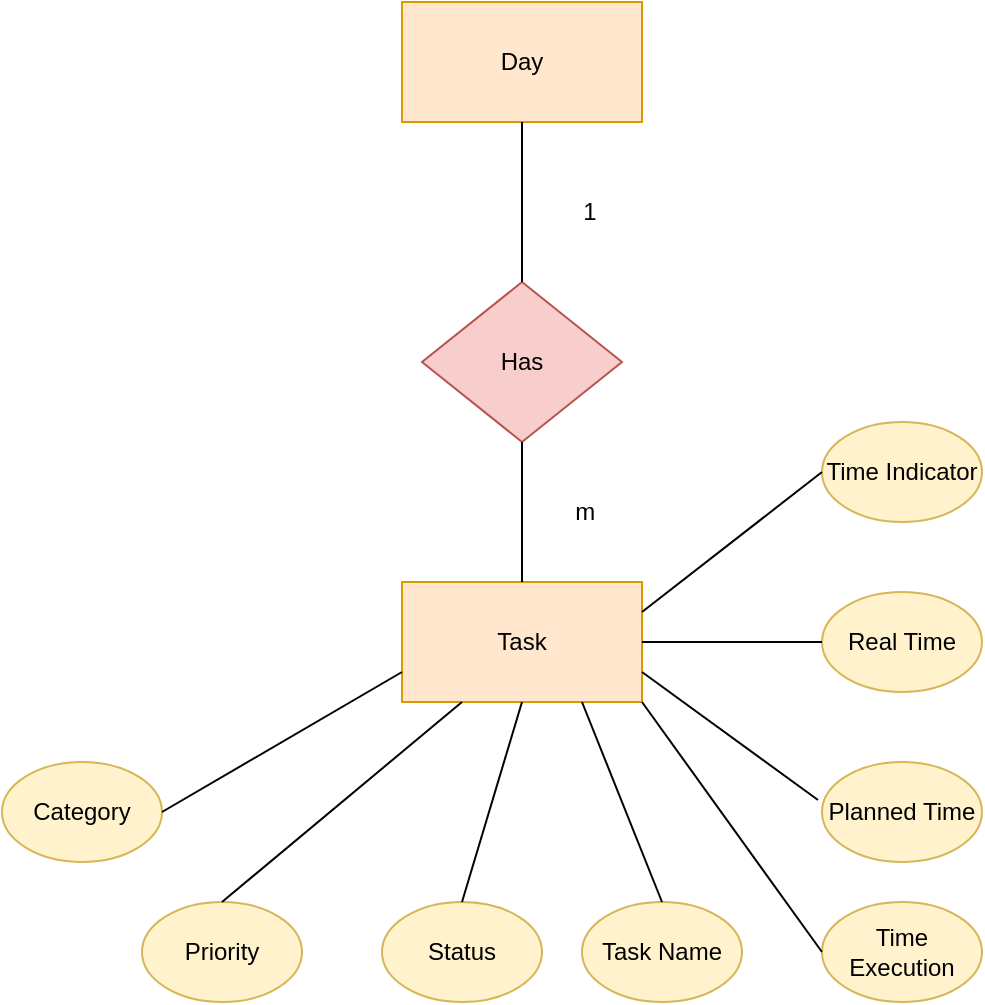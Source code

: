 <mxfile version="20.5.1" type="github">
  <diagram id="fAoxDCi7lynomHrLokpK" name="Strona-1">
    <mxGraphModel dx="1422" dy="754" grid="1" gridSize="10" guides="1" tooltips="1" connect="1" arrows="1" fold="1" page="1" pageScale="1" pageWidth="827" pageHeight="1169" math="0" shadow="0">
      <root>
        <mxCell id="0" />
        <mxCell id="1" parent="0" />
        <mxCell id="RIa6FxpuNO4kiuzXl-Wj-1" value="Task" style="rounded=0;whiteSpace=wrap;html=1;fillColor=#ffe6cc;strokeColor=#d79b00;" vertex="1" parent="1">
          <mxGeometry x="350" y="360" width="120" height="60" as="geometry" />
        </mxCell>
        <mxCell id="RIa6FxpuNO4kiuzXl-Wj-2" value="Planned Time" style="ellipse;whiteSpace=wrap;html=1;fillColor=#fff2cc;strokeColor=#d6b656;" vertex="1" parent="1">
          <mxGeometry x="560" y="450" width="80" height="50" as="geometry" />
        </mxCell>
        <mxCell id="RIa6FxpuNO4kiuzXl-Wj-3" value="Real Time" style="ellipse;whiteSpace=wrap;html=1;fillColor=#fff2cc;strokeColor=#d6b656;" vertex="1" parent="1">
          <mxGeometry x="560" y="365" width="80" height="50" as="geometry" />
        </mxCell>
        <mxCell id="RIa6FxpuNO4kiuzXl-Wj-4" value="Task Name" style="ellipse;whiteSpace=wrap;html=1;fillColor=#fff2cc;strokeColor=#d6b656;" vertex="1" parent="1">
          <mxGeometry x="440" y="520" width="80" height="50" as="geometry" />
        </mxCell>
        <mxCell id="RIa6FxpuNO4kiuzXl-Wj-5" value="Time Indicator" style="ellipse;whiteSpace=wrap;html=1;fillColor=#fff2cc;strokeColor=#d6b656;" vertex="1" parent="1">
          <mxGeometry x="560" y="280" width="80" height="50" as="geometry" />
        </mxCell>
        <mxCell id="RIa6FxpuNO4kiuzXl-Wj-6" value="Priority" style="ellipse;whiteSpace=wrap;html=1;fillColor=#fff2cc;strokeColor=#d6b656;" vertex="1" parent="1">
          <mxGeometry x="220" y="520" width="80" height="50" as="geometry" />
        </mxCell>
        <mxCell id="RIa6FxpuNO4kiuzXl-Wj-7" value="Time Execution" style="ellipse;whiteSpace=wrap;html=1;fillColor=#fff2cc;strokeColor=#d6b656;" vertex="1" parent="1">
          <mxGeometry x="560" y="520" width="80" height="50" as="geometry" />
        </mxCell>
        <mxCell id="RIa6FxpuNO4kiuzXl-Wj-8" value="Status" style="ellipse;whiteSpace=wrap;html=1;fillColor=#fff2cc;strokeColor=#d6b656;" vertex="1" parent="1">
          <mxGeometry x="340" y="520" width="80" height="50" as="geometry" />
        </mxCell>
        <mxCell id="RIa6FxpuNO4kiuzXl-Wj-9" value="Category" style="ellipse;whiteSpace=wrap;html=1;fillColor=#fff2cc;strokeColor=#d6b656;" vertex="1" parent="1">
          <mxGeometry x="150" y="450" width="80" height="50" as="geometry" />
        </mxCell>
        <mxCell id="RIa6FxpuNO4kiuzXl-Wj-10" value="Day" style="rounded=0;whiteSpace=wrap;html=1;fillColor=#ffe6cc;strokeColor=#d79b00;" vertex="1" parent="1">
          <mxGeometry x="350" y="70" width="120" height="60" as="geometry" />
        </mxCell>
        <mxCell id="RIa6FxpuNO4kiuzXl-Wj-11" value="Has" style="rhombus;whiteSpace=wrap;html=1;fillColor=#f8cecc;strokeColor=#b85450;" vertex="1" parent="1">
          <mxGeometry x="360" y="210" width="100" height="80" as="geometry" />
        </mxCell>
        <mxCell id="RIa6FxpuNO4kiuzXl-Wj-15" value="" style="endArrow=none;html=1;rounded=0;exitX=1;exitY=0.5;exitDx=0;exitDy=0;entryX=0;entryY=0.5;entryDx=0;entryDy=0;" edge="1" parent="1" source="RIa6FxpuNO4kiuzXl-Wj-1" target="RIa6FxpuNO4kiuzXl-Wj-3">
          <mxGeometry width="50" height="50" relative="1" as="geometry">
            <mxPoint x="480" y="390" as="sourcePoint" />
            <mxPoint x="530" y="340" as="targetPoint" />
          </mxGeometry>
        </mxCell>
        <mxCell id="RIa6FxpuNO4kiuzXl-Wj-16" value="" style="endArrow=none;html=1;rounded=0;entryX=-0.025;entryY=0.38;entryDx=0;entryDy=0;entryPerimeter=0;exitX=1;exitY=0.75;exitDx=0;exitDy=0;" edge="1" parent="1" source="RIa6FxpuNO4kiuzXl-Wj-1" target="RIa6FxpuNO4kiuzXl-Wj-2">
          <mxGeometry width="50" height="50" relative="1" as="geometry">
            <mxPoint x="390" y="410" as="sourcePoint" />
            <mxPoint x="440" y="360" as="targetPoint" />
          </mxGeometry>
        </mxCell>
        <mxCell id="RIa6FxpuNO4kiuzXl-Wj-17" value="" style="endArrow=none;html=1;rounded=0;entryX=1;entryY=1;entryDx=0;entryDy=0;exitX=0;exitY=0.5;exitDx=0;exitDy=0;" edge="1" parent="1" source="RIa6FxpuNO4kiuzXl-Wj-7" target="RIa6FxpuNO4kiuzXl-Wj-1">
          <mxGeometry width="50" height="50" relative="1" as="geometry">
            <mxPoint x="430" y="550" as="sourcePoint" />
            <mxPoint x="480" y="500" as="targetPoint" />
          </mxGeometry>
        </mxCell>
        <mxCell id="RIa6FxpuNO4kiuzXl-Wj-18" value="" style="endArrow=none;html=1;rounded=0;entryX=0.5;entryY=0;entryDx=0;entryDy=0;exitX=0.75;exitY=1;exitDx=0;exitDy=0;" edge="1" parent="1" source="RIa6FxpuNO4kiuzXl-Wj-1" target="RIa6FxpuNO4kiuzXl-Wj-4">
          <mxGeometry width="50" height="50" relative="1" as="geometry">
            <mxPoint x="390" y="410" as="sourcePoint" />
            <mxPoint x="440" y="360" as="targetPoint" />
          </mxGeometry>
        </mxCell>
        <mxCell id="RIa6FxpuNO4kiuzXl-Wj-19" value="" style="endArrow=none;html=1;rounded=0;entryX=0.5;entryY=0;entryDx=0;entryDy=0;exitX=0.5;exitY=1;exitDx=0;exitDy=0;" edge="1" parent="1" source="RIa6FxpuNO4kiuzXl-Wj-1" target="RIa6FxpuNO4kiuzXl-Wj-8">
          <mxGeometry width="50" height="50" relative="1" as="geometry">
            <mxPoint x="390" y="410" as="sourcePoint" />
            <mxPoint x="440" y="360" as="targetPoint" />
          </mxGeometry>
        </mxCell>
        <mxCell id="RIa6FxpuNO4kiuzXl-Wj-20" value="" style="endArrow=none;html=1;rounded=0;entryX=0;entryY=0.5;entryDx=0;entryDy=0;exitX=1;exitY=0.25;exitDx=0;exitDy=0;" edge="1" parent="1" source="RIa6FxpuNO4kiuzXl-Wj-1" target="RIa6FxpuNO4kiuzXl-Wj-5">
          <mxGeometry width="50" height="50" relative="1" as="geometry">
            <mxPoint x="480" y="350" as="sourcePoint" />
            <mxPoint x="440" y="360" as="targetPoint" />
          </mxGeometry>
        </mxCell>
        <mxCell id="RIa6FxpuNO4kiuzXl-Wj-21" value="" style="endArrow=none;html=1;rounded=0;entryX=0.5;entryY=0;entryDx=0;entryDy=0;exitX=0.25;exitY=1;exitDx=0;exitDy=0;" edge="1" parent="1" source="RIa6FxpuNO4kiuzXl-Wj-1" target="RIa6FxpuNO4kiuzXl-Wj-6">
          <mxGeometry width="50" height="50" relative="1" as="geometry">
            <mxPoint x="390" y="410" as="sourcePoint" />
            <mxPoint x="440" y="360" as="targetPoint" />
          </mxGeometry>
        </mxCell>
        <mxCell id="RIa6FxpuNO4kiuzXl-Wj-22" value="" style="endArrow=none;html=1;rounded=0;entryX=1;entryY=0.5;entryDx=0;entryDy=0;exitX=0;exitY=0.75;exitDx=0;exitDy=0;" edge="1" parent="1" source="RIa6FxpuNO4kiuzXl-Wj-1" target="RIa6FxpuNO4kiuzXl-Wj-9">
          <mxGeometry width="50" height="50" relative="1" as="geometry">
            <mxPoint x="390" y="410" as="sourcePoint" />
            <mxPoint x="440" y="360" as="targetPoint" />
          </mxGeometry>
        </mxCell>
        <mxCell id="RIa6FxpuNO4kiuzXl-Wj-23" value="" style="endArrow=none;html=1;rounded=0;entryX=0.5;entryY=1;entryDx=0;entryDy=0;exitX=0.5;exitY=0;exitDx=0;exitDy=0;" edge="1" parent="1" source="RIa6FxpuNO4kiuzXl-Wj-1" target="RIa6FxpuNO4kiuzXl-Wj-11">
          <mxGeometry width="50" height="50" relative="1" as="geometry">
            <mxPoint x="390" y="410" as="sourcePoint" />
            <mxPoint x="440" y="360" as="targetPoint" />
          </mxGeometry>
        </mxCell>
        <mxCell id="RIa6FxpuNO4kiuzXl-Wj-24" value="" style="endArrow=none;html=1;rounded=0;entryX=0.5;entryY=1;entryDx=0;entryDy=0;exitX=0.5;exitY=0;exitDx=0;exitDy=0;" edge="1" parent="1" source="RIa6FxpuNO4kiuzXl-Wj-11" target="RIa6FxpuNO4kiuzXl-Wj-10">
          <mxGeometry width="50" height="50" relative="1" as="geometry">
            <mxPoint x="390" y="410" as="sourcePoint" />
            <mxPoint x="440" y="360" as="targetPoint" />
          </mxGeometry>
        </mxCell>
        <mxCell id="RIa6FxpuNO4kiuzXl-Wj-25" value="&amp;nbsp;m" style="text;html=1;strokeColor=none;fillColor=none;align=center;verticalAlign=middle;whiteSpace=wrap;rounded=0;" vertex="1" parent="1">
          <mxGeometry x="410" y="310" width="60" height="30" as="geometry" />
        </mxCell>
        <mxCell id="RIa6FxpuNO4kiuzXl-Wj-26" value="1" style="text;html=1;strokeColor=none;fillColor=none;align=center;verticalAlign=middle;whiteSpace=wrap;rounded=0;" vertex="1" parent="1">
          <mxGeometry x="414" y="160" width="60" height="30" as="geometry" />
        </mxCell>
      </root>
    </mxGraphModel>
  </diagram>
</mxfile>
